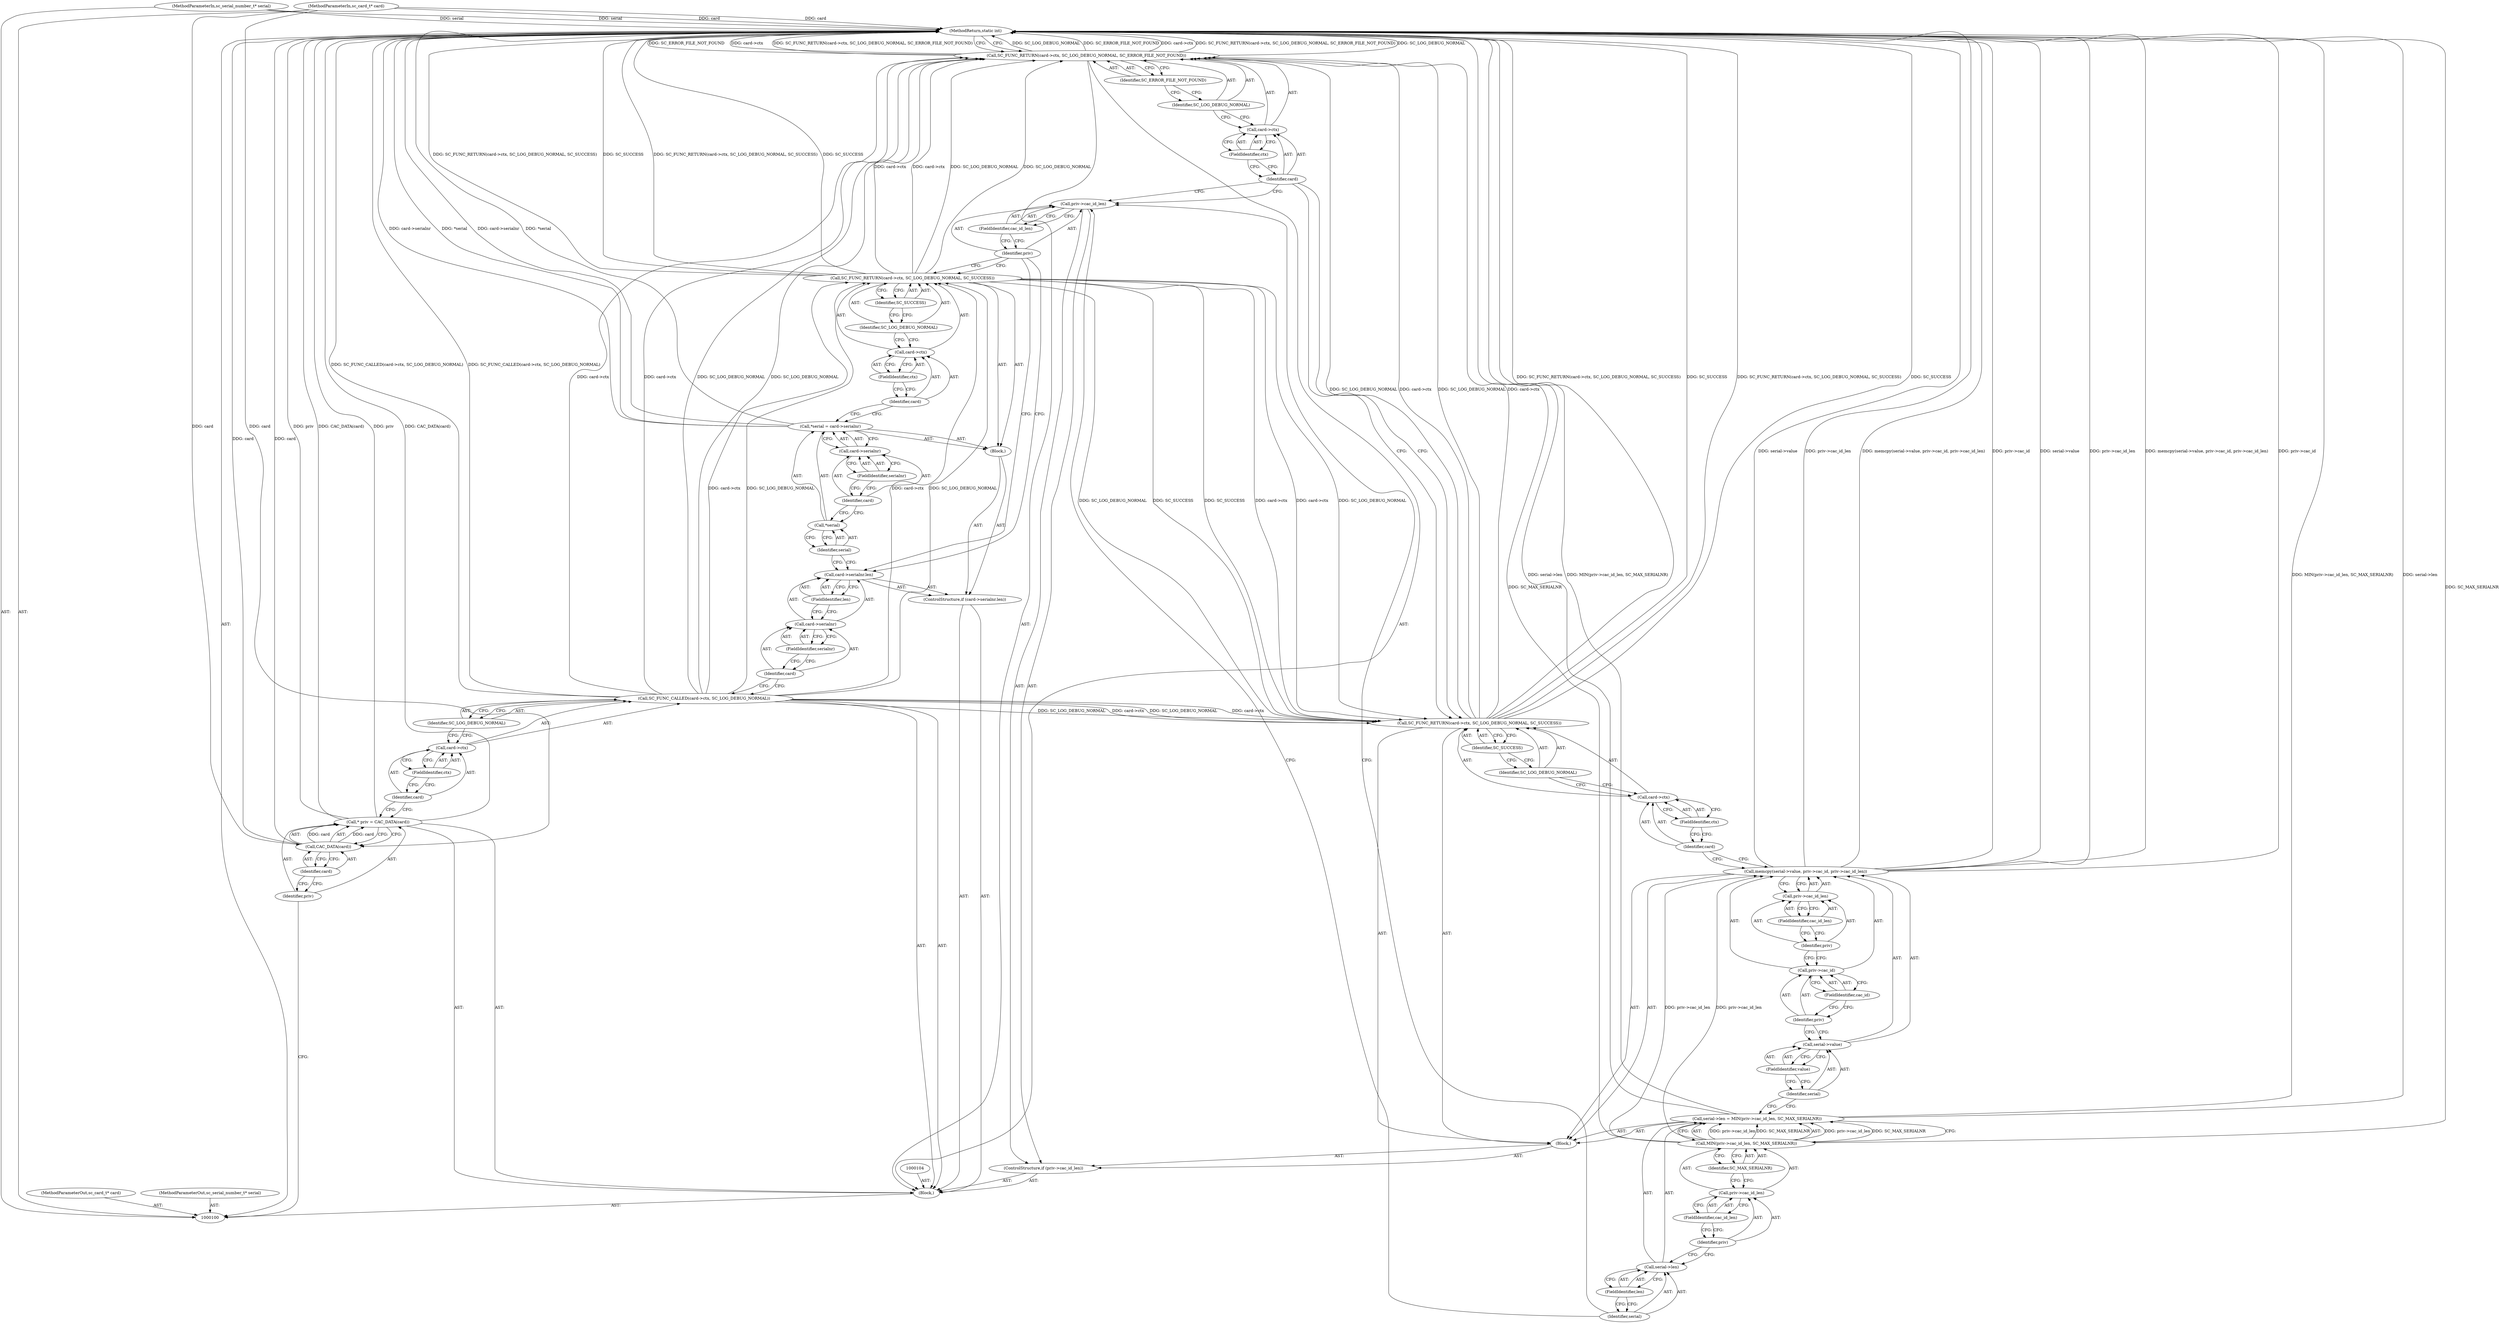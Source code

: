 digraph "1_OpenSC_360e95d45ac4123255a4c796db96337f332160ad#diff-d643a0fa169471dbf2912f4866dc49c5" {
"1000169" [label="(MethodReturn,static int)"];
"1000101" [label="(MethodParameterIn,sc_card_t* card)"];
"1000222" [label="(MethodParameterOut,sc_card_t* card)"];
"1000102" [label="(MethodParameterIn,sc_serial_number_t* serial)"];
"1000223" [label="(MethodParameterOut,sc_serial_number_t* serial)"];
"1000136" [label="(FieldIdentifier,cac_id_len)"];
"1000133" [label="(ControlStructure,if (priv->cac_id_len))"];
"1000137" [label="(Block,)"];
"1000134" [label="(Call,priv->cac_id_len)"];
"1000135" [label="(Identifier,priv)"];
"1000141" [label="(FieldIdentifier,len)"];
"1000142" [label="(Call,MIN(priv->cac_id_len, SC_MAX_SERIALNR))"];
"1000143" [label="(Call,priv->cac_id_len)"];
"1000144" [label="(Identifier,priv)"];
"1000145" [label="(FieldIdentifier,cac_id_len)"];
"1000138" [label="(Call,serial->len = MIN(priv->cac_id_len, SC_MAX_SERIALNR))"];
"1000139" [label="(Call,serial->len)"];
"1000140" [label="(Identifier,serial)"];
"1000146" [label="(Identifier,SC_MAX_SERIALNR)"];
"1000150" [label="(FieldIdentifier,value)"];
"1000147" [label="(Call,memcpy(serial->value, priv->cac_id, priv->cac_id_len))"];
"1000151" [label="(Call,priv->cac_id)"];
"1000152" [label="(Identifier,priv)"];
"1000153" [label="(FieldIdentifier,cac_id)"];
"1000154" [label="(Call,priv->cac_id_len)"];
"1000155" [label="(Identifier,priv)"];
"1000156" [label="(FieldIdentifier,cac_id_len)"];
"1000148" [label="(Call,serial->value)"];
"1000149" [label="(Identifier,serial)"];
"1000158" [label="(Call,card->ctx)"];
"1000159" [label="(Identifier,card)"];
"1000160" [label="(FieldIdentifier,ctx)"];
"1000161" [label="(Identifier,SC_LOG_DEBUG_NORMAL)"];
"1000157" [label="(Call,SC_FUNC_RETURN(card->ctx, SC_LOG_DEBUG_NORMAL, SC_SUCCESS))"];
"1000162" [label="(Identifier,SC_SUCCESS)"];
"1000164" [label="(Call,card->ctx)"];
"1000165" [label="(Identifier,card)"];
"1000163" [label="(Call,SC_FUNC_RETURN(card->ctx, SC_LOG_DEBUG_NORMAL, SC_ERROR_FILE_NOT_FOUND))"];
"1000166" [label="(FieldIdentifier,ctx)"];
"1000167" [label="(Identifier,SC_LOG_DEBUG_NORMAL)"];
"1000168" [label="(Identifier,SC_ERROR_FILE_NOT_FOUND)"];
"1000103" [label="(Block,)"];
"1000105" [label="(Call,* priv = CAC_DATA(card))"];
"1000106" [label="(Identifier,priv)"];
"1000107" [label="(Call,CAC_DATA(card))"];
"1000108" [label="(Identifier,card)"];
"1000109" [label="(Call,SC_FUNC_CALLED(card->ctx, SC_LOG_DEBUG_NORMAL))"];
"1000110" [label="(Call,card->ctx)"];
"1000111" [label="(Identifier,card)"];
"1000112" [label="(FieldIdentifier,ctx)"];
"1000113" [label="(Identifier,SC_LOG_DEBUG_NORMAL)"];
"1000115" [label="(Call,card->serialnr.len)"];
"1000116" [label="(Call,card->serialnr)"];
"1000117" [label="(Identifier,card)"];
"1000118" [label="(FieldIdentifier,serialnr)"];
"1000119" [label="(FieldIdentifier,len)"];
"1000120" [label="(Block,)"];
"1000114" [label="(ControlStructure,if (card->serialnr.len))"];
"1000121" [label="(Call,*serial = card->serialnr)"];
"1000122" [label="(Call,*serial)"];
"1000123" [label="(Identifier,serial)"];
"1000124" [label="(Call,card->serialnr)"];
"1000125" [label="(Identifier,card)"];
"1000126" [label="(FieldIdentifier,serialnr)"];
"1000127" [label="(Call,SC_FUNC_RETURN(card->ctx, SC_LOG_DEBUG_NORMAL, SC_SUCCESS))"];
"1000128" [label="(Call,card->ctx)"];
"1000129" [label="(Identifier,card)"];
"1000130" [label="(FieldIdentifier,ctx)"];
"1000131" [label="(Identifier,SC_LOG_DEBUG_NORMAL)"];
"1000132" [label="(Identifier,SC_SUCCESS)"];
"1000169" -> "1000100"  [label="AST: "];
"1000169" -> "1000163"  [label="CFG: "];
"1000138" -> "1000169"  [label="DDG: MIN(priv->cac_id_len, SC_MAX_SERIALNR)"];
"1000138" -> "1000169"  [label="DDG: serial->len"];
"1000107" -> "1000169"  [label="DDG: card"];
"1000157" -> "1000169"  [label="DDG: SC_FUNC_RETURN(card->ctx, SC_LOG_DEBUG_NORMAL, SC_SUCCESS)"];
"1000157" -> "1000169"  [label="DDG: SC_SUCCESS"];
"1000163" -> "1000169"  [label="DDG: SC_LOG_DEBUG_NORMAL"];
"1000163" -> "1000169"  [label="DDG: SC_ERROR_FILE_NOT_FOUND"];
"1000163" -> "1000169"  [label="DDG: card->ctx"];
"1000163" -> "1000169"  [label="DDG: SC_FUNC_RETURN(card->ctx, SC_LOG_DEBUG_NORMAL, SC_ERROR_FILE_NOT_FOUND)"];
"1000147" -> "1000169"  [label="DDG: serial->value"];
"1000147" -> "1000169"  [label="DDG: priv->cac_id_len"];
"1000147" -> "1000169"  [label="DDG: memcpy(serial->value, priv->cac_id, priv->cac_id_len)"];
"1000147" -> "1000169"  [label="DDG: priv->cac_id"];
"1000127" -> "1000169"  [label="DDG: SC_FUNC_RETURN(card->ctx, SC_LOG_DEBUG_NORMAL, SC_SUCCESS)"];
"1000127" -> "1000169"  [label="DDG: SC_SUCCESS"];
"1000102" -> "1000169"  [label="DDG: serial"];
"1000101" -> "1000169"  [label="DDG: card"];
"1000121" -> "1000169"  [label="DDG: *serial"];
"1000121" -> "1000169"  [label="DDG: card->serialnr"];
"1000105" -> "1000169"  [label="DDG: CAC_DATA(card)"];
"1000105" -> "1000169"  [label="DDG: priv"];
"1000142" -> "1000169"  [label="DDG: SC_MAX_SERIALNR"];
"1000109" -> "1000169"  [label="DDG: SC_FUNC_CALLED(card->ctx, SC_LOG_DEBUG_NORMAL)"];
"1000101" -> "1000100"  [label="AST: "];
"1000101" -> "1000169"  [label="DDG: card"];
"1000101" -> "1000107"  [label="DDG: card"];
"1000222" -> "1000100"  [label="AST: "];
"1000102" -> "1000100"  [label="AST: "];
"1000102" -> "1000169"  [label="DDG: serial"];
"1000223" -> "1000100"  [label="AST: "];
"1000136" -> "1000134"  [label="AST: "];
"1000136" -> "1000135"  [label="CFG: "];
"1000134" -> "1000136"  [label="CFG: "];
"1000133" -> "1000103"  [label="AST: "];
"1000134" -> "1000133"  [label="AST: "];
"1000137" -> "1000133"  [label="AST: "];
"1000137" -> "1000133"  [label="AST: "];
"1000138" -> "1000137"  [label="AST: "];
"1000147" -> "1000137"  [label="AST: "];
"1000157" -> "1000137"  [label="AST: "];
"1000134" -> "1000133"  [label="AST: "];
"1000134" -> "1000136"  [label="CFG: "];
"1000135" -> "1000134"  [label="AST: "];
"1000136" -> "1000134"  [label="AST: "];
"1000140" -> "1000134"  [label="CFG: "];
"1000165" -> "1000134"  [label="CFG: "];
"1000135" -> "1000134"  [label="AST: "];
"1000135" -> "1000127"  [label="CFG: "];
"1000135" -> "1000115"  [label="CFG: "];
"1000136" -> "1000135"  [label="CFG: "];
"1000141" -> "1000139"  [label="AST: "];
"1000141" -> "1000140"  [label="CFG: "];
"1000139" -> "1000141"  [label="CFG: "];
"1000142" -> "1000138"  [label="AST: "];
"1000142" -> "1000146"  [label="CFG: "];
"1000143" -> "1000142"  [label="AST: "];
"1000146" -> "1000142"  [label="AST: "];
"1000138" -> "1000142"  [label="CFG: "];
"1000142" -> "1000169"  [label="DDG: SC_MAX_SERIALNR"];
"1000142" -> "1000138"  [label="DDG: priv->cac_id_len"];
"1000142" -> "1000138"  [label="DDG: SC_MAX_SERIALNR"];
"1000142" -> "1000147"  [label="DDG: priv->cac_id_len"];
"1000143" -> "1000142"  [label="AST: "];
"1000143" -> "1000145"  [label="CFG: "];
"1000144" -> "1000143"  [label="AST: "];
"1000145" -> "1000143"  [label="AST: "];
"1000146" -> "1000143"  [label="CFG: "];
"1000144" -> "1000143"  [label="AST: "];
"1000144" -> "1000139"  [label="CFG: "];
"1000145" -> "1000144"  [label="CFG: "];
"1000145" -> "1000143"  [label="AST: "];
"1000145" -> "1000144"  [label="CFG: "];
"1000143" -> "1000145"  [label="CFG: "];
"1000138" -> "1000137"  [label="AST: "];
"1000138" -> "1000142"  [label="CFG: "];
"1000139" -> "1000138"  [label="AST: "];
"1000142" -> "1000138"  [label="AST: "];
"1000149" -> "1000138"  [label="CFG: "];
"1000138" -> "1000169"  [label="DDG: MIN(priv->cac_id_len, SC_MAX_SERIALNR)"];
"1000138" -> "1000169"  [label="DDG: serial->len"];
"1000142" -> "1000138"  [label="DDG: priv->cac_id_len"];
"1000142" -> "1000138"  [label="DDG: SC_MAX_SERIALNR"];
"1000139" -> "1000138"  [label="AST: "];
"1000139" -> "1000141"  [label="CFG: "];
"1000140" -> "1000139"  [label="AST: "];
"1000141" -> "1000139"  [label="AST: "];
"1000144" -> "1000139"  [label="CFG: "];
"1000140" -> "1000139"  [label="AST: "];
"1000140" -> "1000134"  [label="CFG: "];
"1000141" -> "1000140"  [label="CFG: "];
"1000146" -> "1000142"  [label="AST: "];
"1000146" -> "1000143"  [label="CFG: "];
"1000142" -> "1000146"  [label="CFG: "];
"1000150" -> "1000148"  [label="AST: "];
"1000150" -> "1000149"  [label="CFG: "];
"1000148" -> "1000150"  [label="CFG: "];
"1000147" -> "1000137"  [label="AST: "];
"1000147" -> "1000154"  [label="CFG: "];
"1000148" -> "1000147"  [label="AST: "];
"1000151" -> "1000147"  [label="AST: "];
"1000154" -> "1000147"  [label="AST: "];
"1000159" -> "1000147"  [label="CFG: "];
"1000147" -> "1000169"  [label="DDG: serial->value"];
"1000147" -> "1000169"  [label="DDG: priv->cac_id_len"];
"1000147" -> "1000169"  [label="DDG: memcpy(serial->value, priv->cac_id, priv->cac_id_len)"];
"1000147" -> "1000169"  [label="DDG: priv->cac_id"];
"1000142" -> "1000147"  [label="DDG: priv->cac_id_len"];
"1000151" -> "1000147"  [label="AST: "];
"1000151" -> "1000153"  [label="CFG: "];
"1000152" -> "1000151"  [label="AST: "];
"1000153" -> "1000151"  [label="AST: "];
"1000155" -> "1000151"  [label="CFG: "];
"1000152" -> "1000151"  [label="AST: "];
"1000152" -> "1000148"  [label="CFG: "];
"1000153" -> "1000152"  [label="CFG: "];
"1000153" -> "1000151"  [label="AST: "];
"1000153" -> "1000152"  [label="CFG: "];
"1000151" -> "1000153"  [label="CFG: "];
"1000154" -> "1000147"  [label="AST: "];
"1000154" -> "1000156"  [label="CFG: "];
"1000155" -> "1000154"  [label="AST: "];
"1000156" -> "1000154"  [label="AST: "];
"1000147" -> "1000154"  [label="CFG: "];
"1000155" -> "1000154"  [label="AST: "];
"1000155" -> "1000151"  [label="CFG: "];
"1000156" -> "1000155"  [label="CFG: "];
"1000156" -> "1000154"  [label="AST: "];
"1000156" -> "1000155"  [label="CFG: "];
"1000154" -> "1000156"  [label="CFG: "];
"1000148" -> "1000147"  [label="AST: "];
"1000148" -> "1000150"  [label="CFG: "];
"1000149" -> "1000148"  [label="AST: "];
"1000150" -> "1000148"  [label="AST: "];
"1000152" -> "1000148"  [label="CFG: "];
"1000149" -> "1000148"  [label="AST: "];
"1000149" -> "1000138"  [label="CFG: "];
"1000150" -> "1000149"  [label="CFG: "];
"1000158" -> "1000157"  [label="AST: "];
"1000158" -> "1000160"  [label="CFG: "];
"1000159" -> "1000158"  [label="AST: "];
"1000160" -> "1000158"  [label="AST: "];
"1000161" -> "1000158"  [label="CFG: "];
"1000159" -> "1000158"  [label="AST: "];
"1000159" -> "1000147"  [label="CFG: "];
"1000160" -> "1000159"  [label="CFG: "];
"1000160" -> "1000158"  [label="AST: "];
"1000160" -> "1000159"  [label="CFG: "];
"1000158" -> "1000160"  [label="CFG: "];
"1000161" -> "1000157"  [label="AST: "];
"1000161" -> "1000158"  [label="CFG: "];
"1000162" -> "1000161"  [label="CFG: "];
"1000157" -> "1000137"  [label="AST: "];
"1000157" -> "1000162"  [label="CFG: "];
"1000158" -> "1000157"  [label="AST: "];
"1000161" -> "1000157"  [label="AST: "];
"1000162" -> "1000157"  [label="AST: "];
"1000165" -> "1000157"  [label="CFG: "];
"1000157" -> "1000169"  [label="DDG: SC_FUNC_RETURN(card->ctx, SC_LOG_DEBUG_NORMAL, SC_SUCCESS)"];
"1000157" -> "1000169"  [label="DDG: SC_SUCCESS"];
"1000109" -> "1000157"  [label="DDG: card->ctx"];
"1000109" -> "1000157"  [label="DDG: SC_LOG_DEBUG_NORMAL"];
"1000127" -> "1000157"  [label="DDG: card->ctx"];
"1000127" -> "1000157"  [label="DDG: SC_LOG_DEBUG_NORMAL"];
"1000127" -> "1000157"  [label="DDG: SC_SUCCESS"];
"1000157" -> "1000163"  [label="DDG: card->ctx"];
"1000157" -> "1000163"  [label="DDG: SC_LOG_DEBUG_NORMAL"];
"1000162" -> "1000157"  [label="AST: "];
"1000162" -> "1000161"  [label="CFG: "];
"1000157" -> "1000162"  [label="CFG: "];
"1000164" -> "1000163"  [label="AST: "];
"1000164" -> "1000166"  [label="CFG: "];
"1000165" -> "1000164"  [label="AST: "];
"1000166" -> "1000164"  [label="AST: "];
"1000167" -> "1000164"  [label="CFG: "];
"1000165" -> "1000164"  [label="AST: "];
"1000165" -> "1000157"  [label="CFG: "];
"1000165" -> "1000134"  [label="CFG: "];
"1000166" -> "1000165"  [label="CFG: "];
"1000163" -> "1000103"  [label="AST: "];
"1000163" -> "1000168"  [label="CFG: "];
"1000164" -> "1000163"  [label="AST: "];
"1000167" -> "1000163"  [label="AST: "];
"1000168" -> "1000163"  [label="AST: "];
"1000169" -> "1000163"  [label="CFG: "];
"1000163" -> "1000169"  [label="DDG: SC_LOG_DEBUG_NORMAL"];
"1000163" -> "1000169"  [label="DDG: SC_ERROR_FILE_NOT_FOUND"];
"1000163" -> "1000169"  [label="DDG: card->ctx"];
"1000163" -> "1000169"  [label="DDG: SC_FUNC_RETURN(card->ctx, SC_LOG_DEBUG_NORMAL, SC_ERROR_FILE_NOT_FOUND)"];
"1000157" -> "1000163"  [label="DDG: card->ctx"];
"1000157" -> "1000163"  [label="DDG: SC_LOG_DEBUG_NORMAL"];
"1000109" -> "1000163"  [label="DDG: card->ctx"];
"1000109" -> "1000163"  [label="DDG: SC_LOG_DEBUG_NORMAL"];
"1000127" -> "1000163"  [label="DDG: card->ctx"];
"1000127" -> "1000163"  [label="DDG: SC_LOG_DEBUG_NORMAL"];
"1000166" -> "1000164"  [label="AST: "];
"1000166" -> "1000165"  [label="CFG: "];
"1000164" -> "1000166"  [label="CFG: "];
"1000167" -> "1000163"  [label="AST: "];
"1000167" -> "1000164"  [label="CFG: "];
"1000168" -> "1000167"  [label="CFG: "];
"1000168" -> "1000163"  [label="AST: "];
"1000168" -> "1000167"  [label="CFG: "];
"1000163" -> "1000168"  [label="CFG: "];
"1000103" -> "1000100"  [label="AST: "];
"1000104" -> "1000103"  [label="AST: "];
"1000105" -> "1000103"  [label="AST: "];
"1000109" -> "1000103"  [label="AST: "];
"1000114" -> "1000103"  [label="AST: "];
"1000133" -> "1000103"  [label="AST: "];
"1000163" -> "1000103"  [label="AST: "];
"1000105" -> "1000103"  [label="AST: "];
"1000105" -> "1000107"  [label="CFG: "];
"1000106" -> "1000105"  [label="AST: "];
"1000107" -> "1000105"  [label="AST: "];
"1000111" -> "1000105"  [label="CFG: "];
"1000105" -> "1000169"  [label="DDG: CAC_DATA(card)"];
"1000105" -> "1000169"  [label="DDG: priv"];
"1000107" -> "1000105"  [label="DDG: card"];
"1000106" -> "1000105"  [label="AST: "];
"1000106" -> "1000100"  [label="CFG: "];
"1000108" -> "1000106"  [label="CFG: "];
"1000107" -> "1000105"  [label="AST: "];
"1000107" -> "1000108"  [label="CFG: "];
"1000108" -> "1000107"  [label="AST: "];
"1000105" -> "1000107"  [label="CFG: "];
"1000107" -> "1000169"  [label="DDG: card"];
"1000107" -> "1000105"  [label="DDG: card"];
"1000101" -> "1000107"  [label="DDG: card"];
"1000108" -> "1000107"  [label="AST: "];
"1000108" -> "1000106"  [label="CFG: "];
"1000107" -> "1000108"  [label="CFG: "];
"1000109" -> "1000103"  [label="AST: "];
"1000109" -> "1000113"  [label="CFG: "];
"1000110" -> "1000109"  [label="AST: "];
"1000113" -> "1000109"  [label="AST: "];
"1000117" -> "1000109"  [label="CFG: "];
"1000109" -> "1000169"  [label="DDG: SC_FUNC_CALLED(card->ctx, SC_LOG_DEBUG_NORMAL)"];
"1000109" -> "1000127"  [label="DDG: card->ctx"];
"1000109" -> "1000127"  [label="DDG: SC_LOG_DEBUG_NORMAL"];
"1000109" -> "1000157"  [label="DDG: card->ctx"];
"1000109" -> "1000157"  [label="DDG: SC_LOG_DEBUG_NORMAL"];
"1000109" -> "1000163"  [label="DDG: card->ctx"];
"1000109" -> "1000163"  [label="DDG: SC_LOG_DEBUG_NORMAL"];
"1000110" -> "1000109"  [label="AST: "];
"1000110" -> "1000112"  [label="CFG: "];
"1000111" -> "1000110"  [label="AST: "];
"1000112" -> "1000110"  [label="AST: "];
"1000113" -> "1000110"  [label="CFG: "];
"1000111" -> "1000110"  [label="AST: "];
"1000111" -> "1000105"  [label="CFG: "];
"1000112" -> "1000111"  [label="CFG: "];
"1000112" -> "1000110"  [label="AST: "];
"1000112" -> "1000111"  [label="CFG: "];
"1000110" -> "1000112"  [label="CFG: "];
"1000113" -> "1000109"  [label="AST: "];
"1000113" -> "1000110"  [label="CFG: "];
"1000109" -> "1000113"  [label="CFG: "];
"1000115" -> "1000114"  [label="AST: "];
"1000115" -> "1000119"  [label="CFG: "];
"1000116" -> "1000115"  [label="AST: "];
"1000119" -> "1000115"  [label="AST: "];
"1000123" -> "1000115"  [label="CFG: "];
"1000135" -> "1000115"  [label="CFG: "];
"1000116" -> "1000115"  [label="AST: "];
"1000116" -> "1000118"  [label="CFG: "];
"1000117" -> "1000116"  [label="AST: "];
"1000118" -> "1000116"  [label="AST: "];
"1000119" -> "1000116"  [label="CFG: "];
"1000117" -> "1000116"  [label="AST: "];
"1000117" -> "1000109"  [label="CFG: "];
"1000118" -> "1000117"  [label="CFG: "];
"1000118" -> "1000116"  [label="AST: "];
"1000118" -> "1000117"  [label="CFG: "];
"1000116" -> "1000118"  [label="CFG: "];
"1000119" -> "1000115"  [label="AST: "];
"1000119" -> "1000116"  [label="CFG: "];
"1000115" -> "1000119"  [label="CFG: "];
"1000120" -> "1000114"  [label="AST: "];
"1000121" -> "1000120"  [label="AST: "];
"1000127" -> "1000120"  [label="AST: "];
"1000114" -> "1000103"  [label="AST: "];
"1000115" -> "1000114"  [label="AST: "];
"1000120" -> "1000114"  [label="AST: "];
"1000121" -> "1000120"  [label="AST: "];
"1000121" -> "1000124"  [label="CFG: "];
"1000122" -> "1000121"  [label="AST: "];
"1000124" -> "1000121"  [label="AST: "];
"1000129" -> "1000121"  [label="CFG: "];
"1000121" -> "1000169"  [label="DDG: *serial"];
"1000121" -> "1000169"  [label="DDG: card->serialnr"];
"1000122" -> "1000121"  [label="AST: "];
"1000122" -> "1000123"  [label="CFG: "];
"1000123" -> "1000122"  [label="AST: "];
"1000125" -> "1000122"  [label="CFG: "];
"1000123" -> "1000122"  [label="AST: "];
"1000123" -> "1000115"  [label="CFG: "];
"1000122" -> "1000123"  [label="CFG: "];
"1000124" -> "1000121"  [label="AST: "];
"1000124" -> "1000126"  [label="CFG: "];
"1000125" -> "1000124"  [label="AST: "];
"1000126" -> "1000124"  [label="AST: "];
"1000121" -> "1000124"  [label="CFG: "];
"1000125" -> "1000124"  [label="AST: "];
"1000125" -> "1000122"  [label="CFG: "];
"1000126" -> "1000125"  [label="CFG: "];
"1000126" -> "1000124"  [label="AST: "];
"1000126" -> "1000125"  [label="CFG: "];
"1000124" -> "1000126"  [label="CFG: "];
"1000127" -> "1000120"  [label="AST: "];
"1000127" -> "1000132"  [label="CFG: "];
"1000128" -> "1000127"  [label="AST: "];
"1000131" -> "1000127"  [label="AST: "];
"1000132" -> "1000127"  [label="AST: "];
"1000135" -> "1000127"  [label="CFG: "];
"1000127" -> "1000169"  [label="DDG: SC_FUNC_RETURN(card->ctx, SC_LOG_DEBUG_NORMAL, SC_SUCCESS)"];
"1000127" -> "1000169"  [label="DDG: SC_SUCCESS"];
"1000109" -> "1000127"  [label="DDG: card->ctx"];
"1000109" -> "1000127"  [label="DDG: SC_LOG_DEBUG_NORMAL"];
"1000127" -> "1000157"  [label="DDG: card->ctx"];
"1000127" -> "1000157"  [label="DDG: SC_LOG_DEBUG_NORMAL"];
"1000127" -> "1000157"  [label="DDG: SC_SUCCESS"];
"1000127" -> "1000163"  [label="DDG: card->ctx"];
"1000127" -> "1000163"  [label="DDG: SC_LOG_DEBUG_NORMAL"];
"1000128" -> "1000127"  [label="AST: "];
"1000128" -> "1000130"  [label="CFG: "];
"1000129" -> "1000128"  [label="AST: "];
"1000130" -> "1000128"  [label="AST: "];
"1000131" -> "1000128"  [label="CFG: "];
"1000129" -> "1000128"  [label="AST: "];
"1000129" -> "1000121"  [label="CFG: "];
"1000130" -> "1000129"  [label="CFG: "];
"1000130" -> "1000128"  [label="AST: "];
"1000130" -> "1000129"  [label="CFG: "];
"1000128" -> "1000130"  [label="CFG: "];
"1000131" -> "1000127"  [label="AST: "];
"1000131" -> "1000128"  [label="CFG: "];
"1000132" -> "1000131"  [label="CFG: "];
"1000132" -> "1000127"  [label="AST: "];
"1000132" -> "1000131"  [label="CFG: "];
"1000127" -> "1000132"  [label="CFG: "];
}
